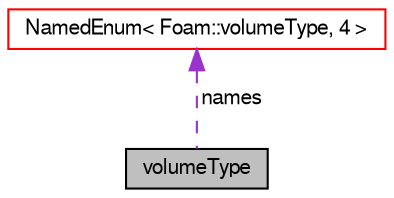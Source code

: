 digraph "volumeType"
{
  bgcolor="transparent";
  edge [fontname="FreeSans",fontsize="10",labelfontname="FreeSans",labelfontsize="10"];
  node [fontname="FreeSans",fontsize="10",shape=record];
  Node1 [label="volumeType",height=0.2,width=0.4,color="black", fillcolor="grey75", style="filled", fontcolor="black"];
  Node2 -> Node1 [dir="back",color="darkorchid3",fontsize="10",style="dashed",label=" names" ,fontname="FreeSans"];
  Node2 [label="NamedEnum\< Foam::volumeType, 4 \>",height=0.2,width=0.4,color="red",URL="$a25998.html"];
}
